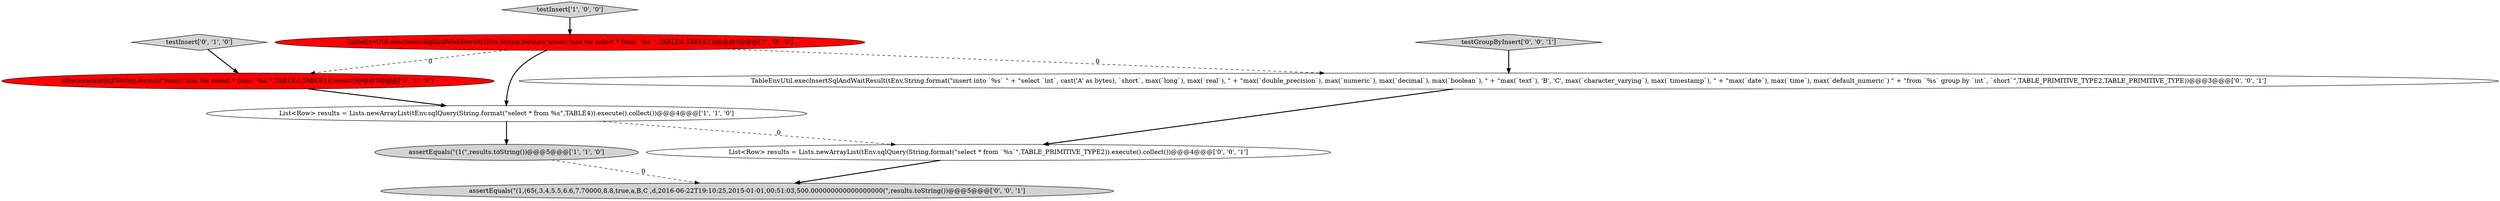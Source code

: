 digraph {
5 [style = filled, label = "testInsert['0', '1', '0']", fillcolor = lightgray, shape = diamond image = "AAA0AAABBB2BBB"];
1 [style = filled, label = "List<Row> results = Lists.newArrayList(tEnv.sqlQuery(String.format(\"select * from %s\",TABLE4)).execute().collect())@@@4@@@['1', '1', '0']", fillcolor = white, shape = ellipse image = "AAA0AAABBB1BBB"];
0 [style = filled, label = "testInsert['1', '0', '0']", fillcolor = lightgray, shape = diamond image = "AAA0AAABBB1BBB"];
8 [style = filled, label = "TableEnvUtil.execInsertSqlAndWaitResult(tEnv,String.format(\"insert into `%s` \" + \"select `int`, cast('A' as bytes), `short`, max(`long`), max(`real`), \" + \"max(`double_precision`), max(`numeric`), max(`decimal`), max(`boolean`), \" + \"max(`text`), 'B', 'C', max(`character_varying`), max(`timestamp`), \" + \"max(`date`), max(`time`), max(`default_numeric`) \" + \"from `%s` group by `int`, `short`\",TABLE_PRIMITIVE_TYPE2,TABLE_PRIMITIVE_TYPE))@@@3@@@['0', '0', '1']", fillcolor = white, shape = ellipse image = "AAA0AAABBB3BBB"];
3 [style = filled, label = "assertEquals(\"(1(\",results.toString())@@@5@@@['1', '1', '0']", fillcolor = lightgray, shape = ellipse image = "AAA0AAABBB1BBB"];
4 [style = filled, label = "tEnv.executeSql(String.format(\"insert into %s select * from `%s`\",TABLE4,TABLE1)).await()@@@3@@@['0', '1', '0']", fillcolor = red, shape = ellipse image = "AAA1AAABBB2BBB"];
7 [style = filled, label = "List<Row> results = Lists.newArrayList(tEnv.sqlQuery(String.format(\"select * from `%s`\",TABLE_PRIMITIVE_TYPE2)).execute().collect())@@@4@@@['0', '0', '1']", fillcolor = white, shape = ellipse image = "AAA0AAABBB3BBB"];
2 [style = filled, label = "TableEnvUtil.execInsertSqlAndWaitResult(tEnv,String.format(\"insert into %s select * from `%s`\",TABLE4,TABLE1))@@@3@@@['1', '0', '0']", fillcolor = red, shape = ellipse image = "AAA1AAABBB1BBB"];
6 [style = filled, label = "testGroupByInsert['0', '0', '1']", fillcolor = lightgray, shape = diamond image = "AAA0AAABBB3BBB"];
9 [style = filled, label = "assertEquals(\"(1,(65(,3,4,5.5,6.6,7.70000,8.8,true,a,B,C ,d,2016-06-22T19:10:25,2015-01-01,00:51:03,500.000000000000000000(\",results.toString())@@@5@@@['0', '0', '1']", fillcolor = lightgray, shape = ellipse image = "AAA0AAABBB3BBB"];
1->3 [style = bold, label=""];
7->9 [style = bold, label=""];
6->8 [style = bold, label=""];
2->4 [style = dashed, label="0"];
4->1 [style = bold, label=""];
1->7 [style = dashed, label="0"];
3->9 [style = dashed, label="0"];
2->8 [style = dashed, label="0"];
2->1 [style = bold, label=""];
5->4 [style = bold, label=""];
8->7 [style = bold, label=""];
0->2 [style = bold, label=""];
}

